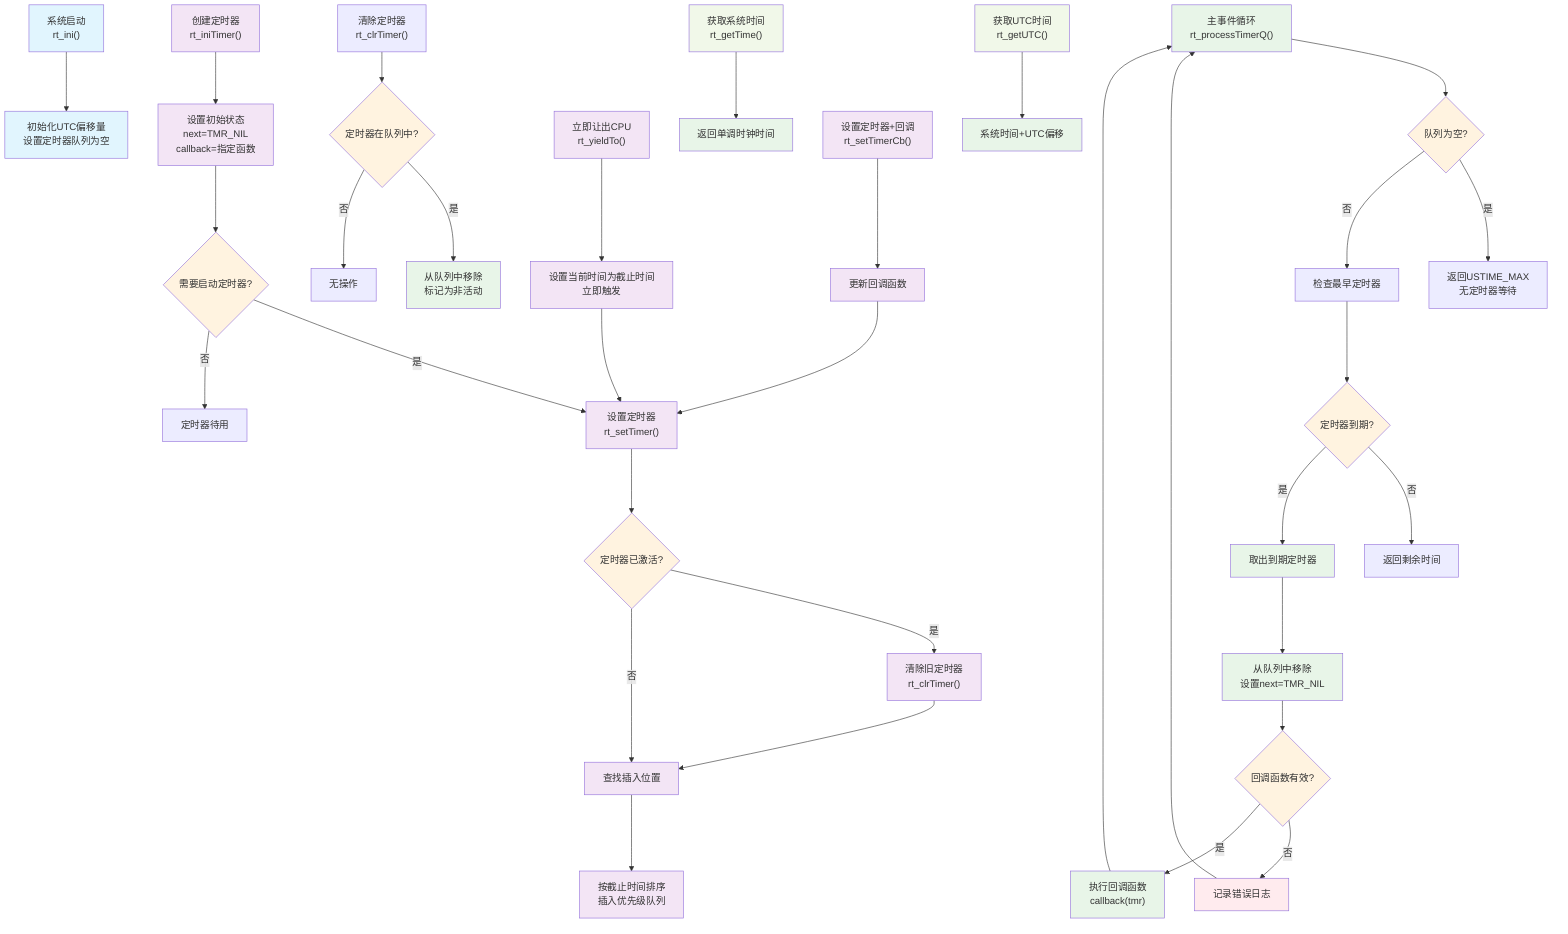 graph TD
    A["系统启动<br/>rt_ini()"] --> B["初始化UTC偏移量<br/>设置定时器队列为空"]
    
    %% 定时器创建和设置
    C["创建定时器<br/>rt_iniTimer()"] --> D["设置初始状态<br/>next=TMR_NIL<br/>callback=指定函数"]
    
    D --> E{"需要启动定时器?"}
    E -->|是| F["设置定时器<br/>rt_setTimer()"]
    E -->|否| G["定时器待用"]
    
    F --> H{"定时器已激活?"}
    H -->|是| I["清除旧定时器<br/>rt_clrTimer()"]
    H -->|否| J["查找插入位置"]
    
    I --> J
    J --> K["按截止时间排序<br/>插入优先级队列"]
    
    %% 定时器处理主循环
    L["主事件循环<br/>rt_processTimerQ()"] --> M{"队列为空?"}
    M -->|是| N["返回USTIME_MAX<br/>无定时器等待"]
    M -->|否| O["检查最早定时器"]
    
    O --> P{"定时器到期?"}
    P -->|否| Q["返回剩余时间"]
    P -->|是| R["取出到期定时器"]
    
    R --> S["从队列中移除<br/>设置next=TMR_NIL"]
    S --> T{"回调函数有效?"}
    T -->|否| U["记录错误日志"]
    T -->|是| V["执行回调函数<br/>callback(tmr)"]
    
    U --> L
    V --> L
    
    %% 特殊操作
    W["立即让出CPU<br/>rt_yieldTo()"] --> X["设置当前时间为截止时间<br/>立即触发"]
    X --> F
    
    Y["清除定时器<br/>rt_clrTimer()"] --> Z{"定时器在队列中?"}
    Z -->|是| AA["从队列中移除<br/>标记为非活动"]
    Z -->|否| BB["无操作"]
    
    %% 配置管理
    CC["设置定时器+回调<br/>rt_setTimerCb()"] --> DD["更新回调函数"]
    DD --> F
    
    %% 时间管理
    EE["获取系统时间<br/>rt_getTime()"] --> FF["返回单调时钟时间"]
    GG["获取UTC时间<br/>rt_getUTC()"] --> HH["系统时间+UTC偏移"]
    
    %% 样式定义
    classDef init fill:#e1f5fe
    classDef timer fill:#f3e5f5
    classDef process fill:#e8f5e8
    classDef decision fill:#fff3e0
    classDef error fill:#ffebee
    classDef time fill:#f1f8e9
    
    class A,B init
    class C,D,F,I,J,K,W,X,CC,DD timer
    class L,R,S,V,AA,FF,HH process
    class E,H,M,P,T,Z decision
    class U error
    class EE,GG time